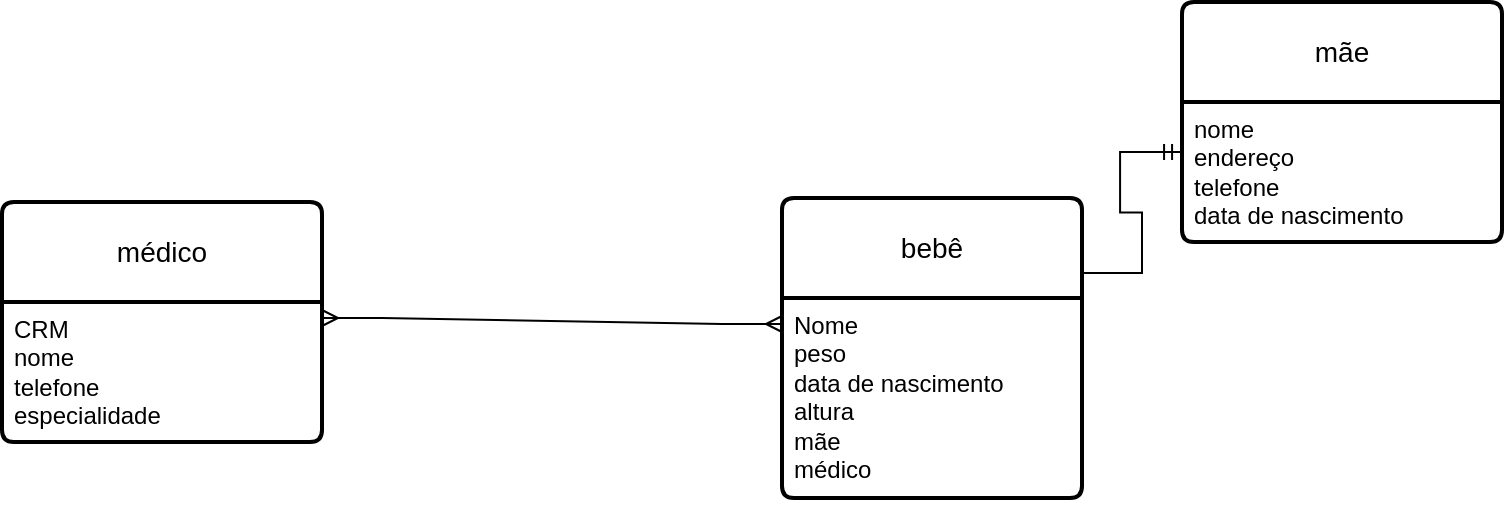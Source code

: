 <mxfile version="22.0.0" type="github">
  <diagram name="Página-1" id="GX35o2Giz46ow_KEGeGn">
    <mxGraphModel dx="1434" dy="1842" grid="1" gridSize="10" guides="1" tooltips="1" connect="1" arrows="1" fold="1" page="1" pageScale="1" pageWidth="827" pageHeight="1169" math="0" shadow="0">
      <root>
        <mxCell id="0" />
        <mxCell id="1" parent="0" />
        <mxCell id="yYLAeSSYPrPoMOqdj-fb-4" value="médico" style="swimlane;childLayout=stackLayout;horizontal=1;startSize=50;horizontalStack=0;rounded=1;fontSize=14;fontStyle=0;strokeWidth=2;resizeParent=0;resizeLast=1;shadow=0;dashed=0;align=center;arcSize=4;whiteSpace=wrap;html=1;" parent="1" vertex="1">
          <mxGeometry x="50" y="100" width="160" height="120" as="geometry" />
        </mxCell>
        <mxCell id="yYLAeSSYPrPoMOqdj-fb-5" value="&lt;div&gt;CRM&lt;/div&gt;&lt;div&gt;nome&lt;/div&gt;&lt;div&gt;telefone&lt;/div&gt;&lt;div&gt;especialidade&lt;br&gt;&lt;/div&gt;" style="align=left;strokeColor=none;fillColor=none;spacingLeft=4;fontSize=12;verticalAlign=top;resizable=0;rotatable=0;part=1;html=1;" parent="yYLAeSSYPrPoMOqdj-fb-4" vertex="1">
          <mxGeometry y="50" width="160" height="70" as="geometry" />
        </mxCell>
        <mxCell id="yYLAeSSYPrPoMOqdj-fb-6" value="mãe" style="swimlane;childLayout=stackLayout;horizontal=1;startSize=50;horizontalStack=0;rounded=1;fontSize=14;fontStyle=0;strokeWidth=2;resizeParent=0;resizeLast=1;shadow=0;dashed=0;align=center;arcSize=4;whiteSpace=wrap;html=1;" parent="1" vertex="1">
          <mxGeometry x="640" width="160" height="120" as="geometry" />
        </mxCell>
        <mxCell id="yYLAeSSYPrPoMOqdj-fb-7" value="&lt;div&gt;nome &lt;br&gt;&lt;/div&gt;&lt;div&gt;endereço&lt;/div&gt;&lt;div&gt;telefone &lt;br&gt;&lt;/div&gt;&lt;div&gt;data de nascimento&lt;br&gt;&lt;/div&gt;" style="align=left;strokeColor=none;fillColor=none;spacingLeft=4;fontSize=12;verticalAlign=top;resizable=0;rotatable=0;part=1;html=1;" parent="yYLAeSSYPrPoMOqdj-fb-6" vertex="1">
          <mxGeometry y="50" width="160" height="70" as="geometry" />
        </mxCell>
        <mxCell id="yYLAeSSYPrPoMOqdj-fb-8" value="bebê" style="swimlane;childLayout=stackLayout;horizontal=1;startSize=50;horizontalStack=0;rounded=1;fontSize=14;fontStyle=0;strokeWidth=2;resizeParent=0;resizeLast=1;shadow=0;dashed=0;align=center;arcSize=4;whiteSpace=wrap;html=1;" parent="1" vertex="1">
          <mxGeometry x="440" y="98" width="150" height="150" as="geometry" />
        </mxCell>
        <mxCell id="yYLAeSSYPrPoMOqdj-fb-9" value="&lt;div&gt;Nome&lt;/div&gt;&lt;div&gt;peso&lt;/div&gt;&lt;div&gt;data de nascimento&lt;/div&gt;&lt;div&gt;altura&lt;/div&gt;&lt;div&gt;mãe&lt;/div&gt;&lt;div&gt;médico&lt;br&gt;&lt;/div&gt;&lt;div&gt;&lt;br&gt;&lt;/div&gt;" style="align=left;strokeColor=none;fillColor=none;spacingLeft=4;fontSize=12;verticalAlign=top;resizable=0;rotatable=0;part=1;html=1;" parent="yYLAeSSYPrPoMOqdj-fb-8" vertex="1">
          <mxGeometry y="50" width="150" height="100" as="geometry" />
        </mxCell>
        <mxCell id="tWIDzJZLiK-SpOJ584ST-2" value="" style="edgeStyle=entityRelationEdgeStyle;fontSize=12;html=1;endArrow=ERmany;startArrow=ERmany;rounded=0;exitX=1;exitY=0.25;exitDx=0;exitDy=0;entryX=0;entryY=0.13;entryDx=0;entryDy=0;entryPerimeter=0;" edge="1" parent="1" target="yYLAeSSYPrPoMOqdj-fb-9">
          <mxGeometry width="100" height="100" relative="1" as="geometry">
            <mxPoint x="210" y="158" as="sourcePoint" />
            <mxPoint x="270" y="390" as="targetPoint" />
          </mxGeometry>
        </mxCell>
        <mxCell id="tWIDzJZLiK-SpOJ584ST-9" value="" style="edgeStyle=entityRelationEdgeStyle;fontSize=12;html=1;endArrow=ERmandOne;rounded=0;exitX=1;exitY=0.25;exitDx=0;exitDy=0;entryX=-0.006;entryY=0.357;entryDx=0;entryDy=0;entryPerimeter=0;" edge="1" parent="1" source="yYLAeSSYPrPoMOqdj-fb-8" target="yYLAeSSYPrPoMOqdj-fb-7">
          <mxGeometry width="100" height="100" relative="1" as="geometry">
            <mxPoint x="760" y="370" as="sourcePoint" />
            <mxPoint x="726.96" y="213" as="targetPoint" />
          </mxGeometry>
        </mxCell>
      </root>
    </mxGraphModel>
  </diagram>
</mxfile>
